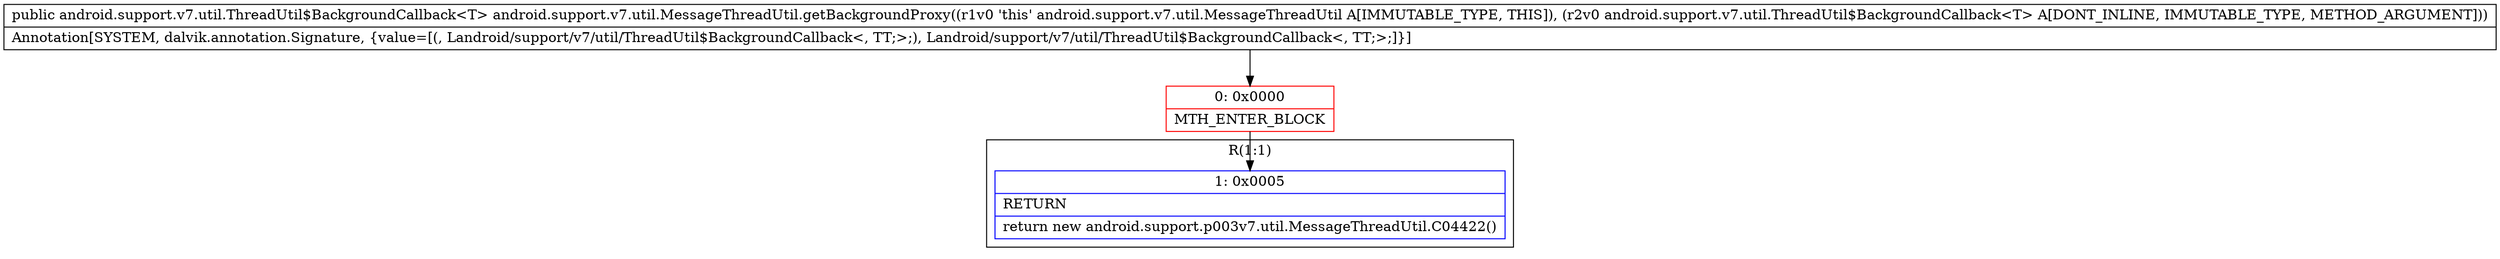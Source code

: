digraph "CFG forandroid.support.v7.util.MessageThreadUtil.getBackgroundProxy(Landroid\/support\/v7\/util\/ThreadUtil$BackgroundCallback;)Landroid\/support\/v7\/util\/ThreadUtil$BackgroundCallback;" {
subgraph cluster_Region_1368130270 {
label = "R(1:1)";
node [shape=record,color=blue];
Node_1 [shape=record,label="{1\:\ 0x0005|RETURN\l|return new android.support.p003v7.util.MessageThreadUtil.C04422()\l}"];
}
Node_0 [shape=record,color=red,label="{0\:\ 0x0000|MTH_ENTER_BLOCK\l}"];
MethodNode[shape=record,label="{public android.support.v7.util.ThreadUtil$BackgroundCallback\<T\> android.support.v7.util.MessageThreadUtil.getBackgroundProxy((r1v0 'this' android.support.v7.util.MessageThreadUtil A[IMMUTABLE_TYPE, THIS]), (r2v0 android.support.v7.util.ThreadUtil$BackgroundCallback\<T\> A[DONT_INLINE, IMMUTABLE_TYPE, METHOD_ARGUMENT]))  | Annotation[SYSTEM, dalvik.annotation.Signature, \{value=[(, Landroid\/support\/v7\/util\/ThreadUtil$BackgroundCallback\<, TT;\>;), Landroid\/support\/v7\/util\/ThreadUtil$BackgroundCallback\<, TT;\>;]\}]\l}"];
MethodNode -> Node_0;
Node_0 -> Node_1;
}

